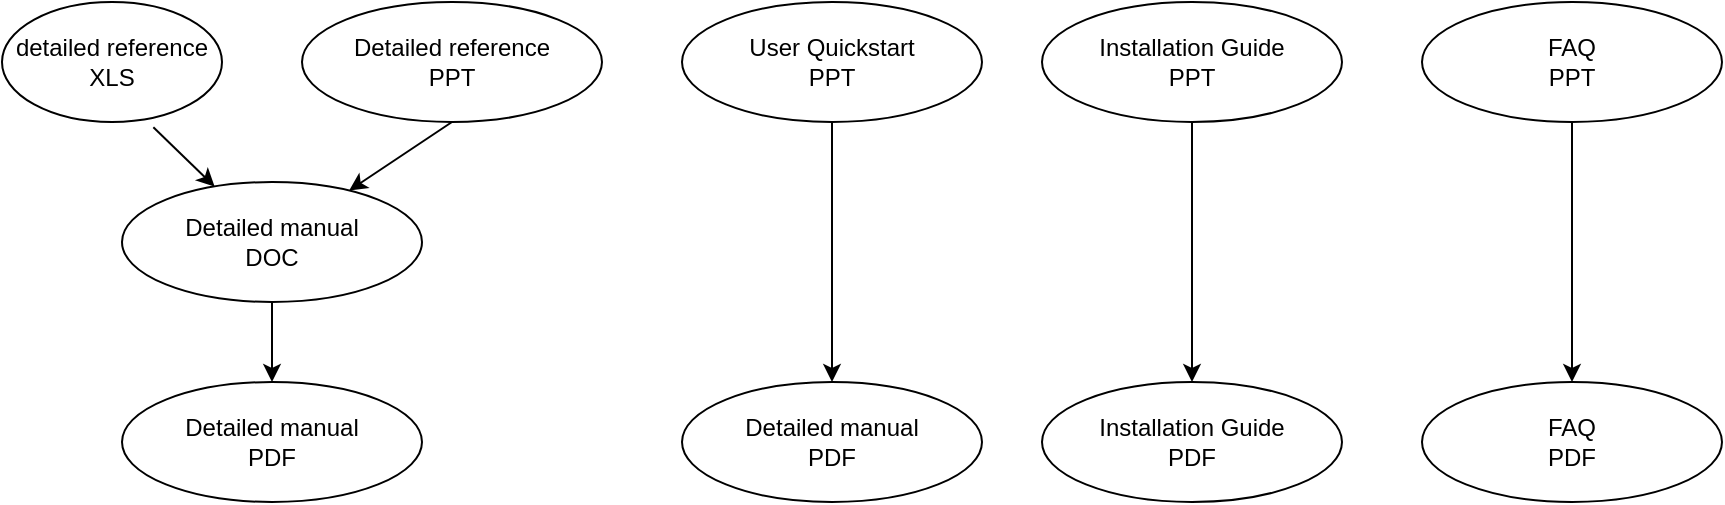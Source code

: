 <mxfile version="12.1.3" type="device" pages="1"><diagram id="87XRBmHOIcJRl25ROdic" name="Page-1"><mxGraphModel dx="1021" dy="1044" grid="1" gridSize="10" guides="1" tooltips="1" connect="1" arrows="1" fold="1" page="0" pageScale="1" pageWidth="827" pageHeight="1169" math="0" shadow="0"><root><mxCell id="0"/><mxCell id="1" parent="0"/><mxCell id="lNjbRyPQ_yWjtmS0YBis-1" value="detailed reference&lt;br&gt;XLS" style="ellipse;whiteSpace=wrap;html=1;" vertex="1" parent="1"><mxGeometry x="110" y="110" width="110" height="60" as="geometry"/></mxCell><mxCell id="lNjbRyPQ_yWjtmS0YBis-2" value="Detailed reference&lt;br&gt;PPT" style="ellipse;whiteSpace=wrap;html=1;" vertex="1" parent="1"><mxGeometry x="260" y="110" width="150" height="60" as="geometry"/></mxCell><mxCell id="lNjbRyPQ_yWjtmS0YBis-3" value="Detailed manual&lt;br&gt;DOC" style="ellipse;whiteSpace=wrap;html=1;" vertex="1" parent="1"><mxGeometry x="170" y="200" width="150" height="60" as="geometry"/></mxCell><mxCell id="lNjbRyPQ_yWjtmS0YBis-4" value="Detailed manual&lt;br&gt;PDF" style="ellipse;whiteSpace=wrap;html=1;" vertex="1" parent="1"><mxGeometry x="170" y="300" width="150" height="60" as="geometry"/></mxCell><mxCell id="lNjbRyPQ_yWjtmS0YBis-5" value="" style="endArrow=classic;html=1;exitX=0.5;exitY=1;exitDx=0;exitDy=0;" edge="1" parent="1" source="lNjbRyPQ_yWjtmS0YBis-3" target="lNjbRyPQ_yWjtmS0YBis-4"><mxGeometry width="50" height="50" relative="1" as="geometry"><mxPoint x="110" y="490" as="sourcePoint"/><mxPoint x="160" y="440" as="targetPoint"/></mxGeometry></mxCell><mxCell id="lNjbRyPQ_yWjtmS0YBis-6" value="" style="endArrow=classic;html=1;exitX=0.688;exitY=1.044;exitDx=0;exitDy=0;exitPerimeter=0;" edge="1" parent="1" source="lNjbRyPQ_yWjtmS0YBis-1" target="lNjbRyPQ_yWjtmS0YBis-3"><mxGeometry width="50" height="50" relative="1" as="geometry"><mxPoint x="330" y="280" as="sourcePoint"/><mxPoint x="330" y="350" as="targetPoint"/></mxGeometry></mxCell><mxCell id="lNjbRyPQ_yWjtmS0YBis-7" value="" style="endArrow=classic;html=1;exitX=0.5;exitY=1;exitDx=0;exitDy=0;" edge="1" parent="1" source="lNjbRyPQ_yWjtmS0YBis-2" target="lNjbRyPQ_yWjtmS0YBis-3"><mxGeometry width="50" height="50" relative="1" as="geometry"><mxPoint x="185.68" y="172.64" as="sourcePoint"/><mxPoint x="232.192" y="231.421" as="targetPoint"/><Array as="points"/></mxGeometry></mxCell><mxCell id="lNjbRyPQ_yWjtmS0YBis-8" value="Detailed manual&lt;br&gt;PDF" style="ellipse;whiteSpace=wrap;html=1;" vertex="1" parent="1"><mxGeometry x="450" y="300" width="150" height="60" as="geometry"/></mxCell><mxCell id="lNjbRyPQ_yWjtmS0YBis-9" value="User Quickstart&lt;br&gt;PPT" style="ellipse;whiteSpace=wrap;html=1;" vertex="1" parent="1"><mxGeometry x="450" y="110" width="150" height="60" as="geometry"/></mxCell><mxCell id="lNjbRyPQ_yWjtmS0YBis-10" value="" style="endArrow=classic;html=1;exitX=0.5;exitY=1;exitDx=0;exitDy=0;" edge="1" parent="1" source="lNjbRyPQ_yWjtmS0YBis-9" target="lNjbRyPQ_yWjtmS0YBis-8"><mxGeometry width="50" height="50" relative="1" as="geometry"><mxPoint x="255" y="270" as="sourcePoint"/><mxPoint x="255" y="310" as="targetPoint"/></mxGeometry></mxCell><mxCell id="lNjbRyPQ_yWjtmS0YBis-11" value="Installation Guide&lt;br&gt;PDF" style="ellipse;whiteSpace=wrap;html=1;" vertex="1" parent="1"><mxGeometry x="630" y="300" width="150" height="60" as="geometry"/></mxCell><mxCell id="lNjbRyPQ_yWjtmS0YBis-12" value="Installation Guide&lt;br&gt;PPT" style="ellipse;whiteSpace=wrap;html=1;" vertex="1" parent="1"><mxGeometry x="630" y="110" width="150" height="60" as="geometry"/></mxCell><mxCell id="lNjbRyPQ_yWjtmS0YBis-13" value="" style="endArrow=classic;html=1;exitX=0.5;exitY=1;exitDx=0;exitDy=0;" edge="1" source="lNjbRyPQ_yWjtmS0YBis-12" target="lNjbRyPQ_yWjtmS0YBis-11" parent="1"><mxGeometry width="50" height="50" relative="1" as="geometry"><mxPoint x="435" y="270" as="sourcePoint"/><mxPoint x="435" y="310" as="targetPoint"/></mxGeometry></mxCell><mxCell id="lNjbRyPQ_yWjtmS0YBis-14" value="FAQ&lt;br&gt;PDF" style="ellipse;whiteSpace=wrap;html=1;" vertex="1" parent="1"><mxGeometry x="820" y="300" width="150" height="60" as="geometry"/></mxCell><mxCell id="lNjbRyPQ_yWjtmS0YBis-15" value="FAQ&lt;br&gt;PPT" style="ellipse;whiteSpace=wrap;html=1;" vertex="1" parent="1"><mxGeometry x="820" y="110" width="150" height="60" as="geometry"/></mxCell><mxCell id="lNjbRyPQ_yWjtmS0YBis-16" value="" style="endArrow=classic;html=1;exitX=0.5;exitY=1;exitDx=0;exitDy=0;" edge="1" source="lNjbRyPQ_yWjtmS0YBis-15" target="lNjbRyPQ_yWjtmS0YBis-14" parent="1"><mxGeometry width="50" height="50" relative="1" as="geometry"><mxPoint x="625" y="270" as="sourcePoint"/><mxPoint x="625" y="310" as="targetPoint"/></mxGeometry></mxCell></root></mxGraphModel></diagram></mxfile>